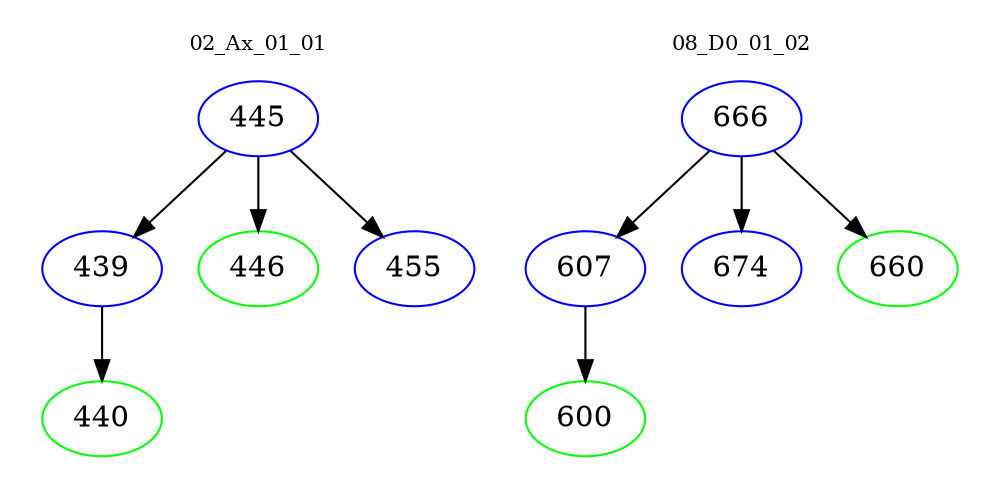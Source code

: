 digraph{
subgraph cluster_0 {
color = white
label = "02_Ax_01_01";
fontsize=10;
T0_445 [label="445", color="blue"]
T0_445 -> T0_439 [color="black"]
T0_439 [label="439", color="blue"]
T0_439 -> T0_440 [color="black"]
T0_440 [label="440", color="green"]
T0_445 -> T0_446 [color="black"]
T0_446 [label="446", color="green"]
T0_445 -> T0_455 [color="black"]
T0_455 [label="455", color="blue"]
}
subgraph cluster_1 {
color = white
label = "08_D0_01_02";
fontsize=10;
T1_666 [label="666", color="blue"]
T1_666 -> T1_607 [color="black"]
T1_607 [label="607", color="blue"]
T1_607 -> T1_600 [color="black"]
T1_600 [label="600", color="green"]
T1_666 -> T1_674 [color="black"]
T1_674 [label="674", color="blue"]
T1_666 -> T1_660 [color="black"]
T1_660 [label="660", color="green"]
}
}

